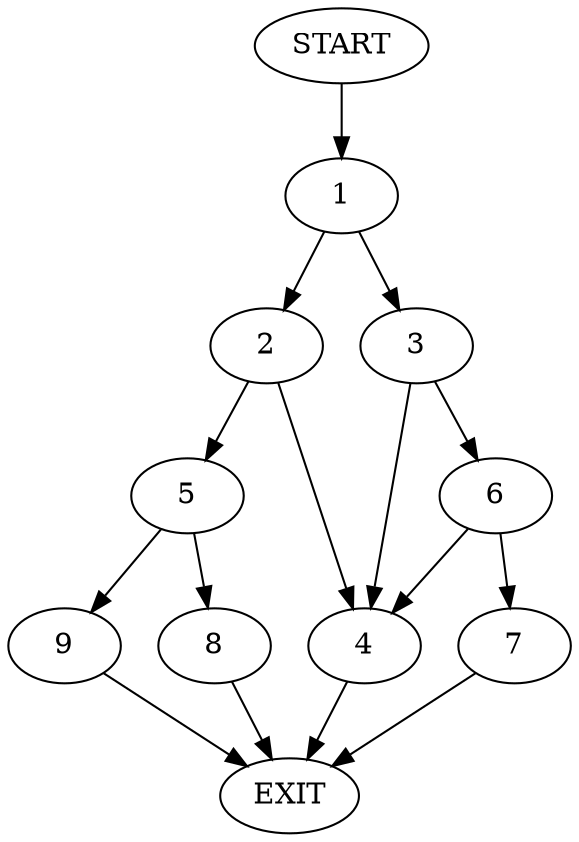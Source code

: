 digraph {
0 [label="START"]
10 [label="EXIT"]
0 -> 1
1 -> 2
1 -> 3
2 -> 4
2 -> 5
3 -> 4
3 -> 6
4 -> 10
6 -> 4
6 -> 7
7 -> 10
5 -> 8
5 -> 9
8 -> 10
9 -> 10
}

